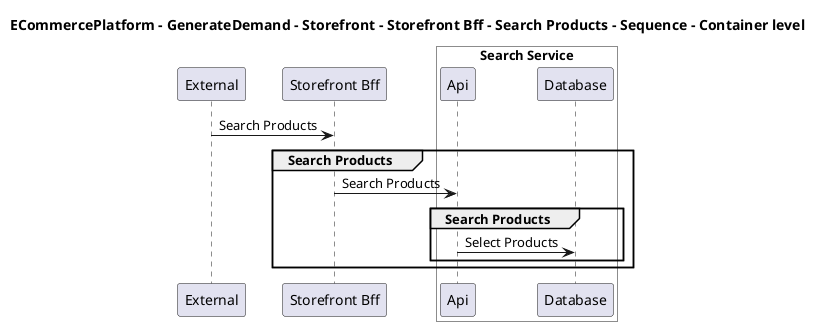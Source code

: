 @startuml

title ECommercePlatform - GenerateDemand - Storefront - Storefront Bff - Search Products - Sequence - Container level

participant "External" as C4InterFlow.SoftwareSystems.ExternalSystem
participant "Storefront Bff" as ECommercePlatform.GenerateDemand.Storefront.SoftwareSystems.StorefrontBff

box "Search Service" #White
    participant "Api" as ECommercePlatform.GenerateDemand.SearchAndBrowse.SoftwareSystems.SearchService.Containers.Api
    participant "Database" as ECommercePlatform.GenerateDemand.SearchAndBrowse.SoftwareSystems.SearchService.Containers.Database
end box


C4InterFlow.SoftwareSystems.ExternalSystem -> ECommercePlatform.GenerateDemand.Storefront.SoftwareSystems.StorefrontBff : Search Products
group Search Products
ECommercePlatform.GenerateDemand.Storefront.SoftwareSystems.StorefrontBff -> ECommercePlatform.GenerateDemand.SearchAndBrowse.SoftwareSystems.SearchService.Containers.Api : Search Products
group Search Products
ECommercePlatform.GenerateDemand.SearchAndBrowse.SoftwareSystems.SearchService.Containers.Api -> ECommercePlatform.GenerateDemand.SearchAndBrowse.SoftwareSystems.SearchService.Containers.Database : Select Products
end
end


@enduml
